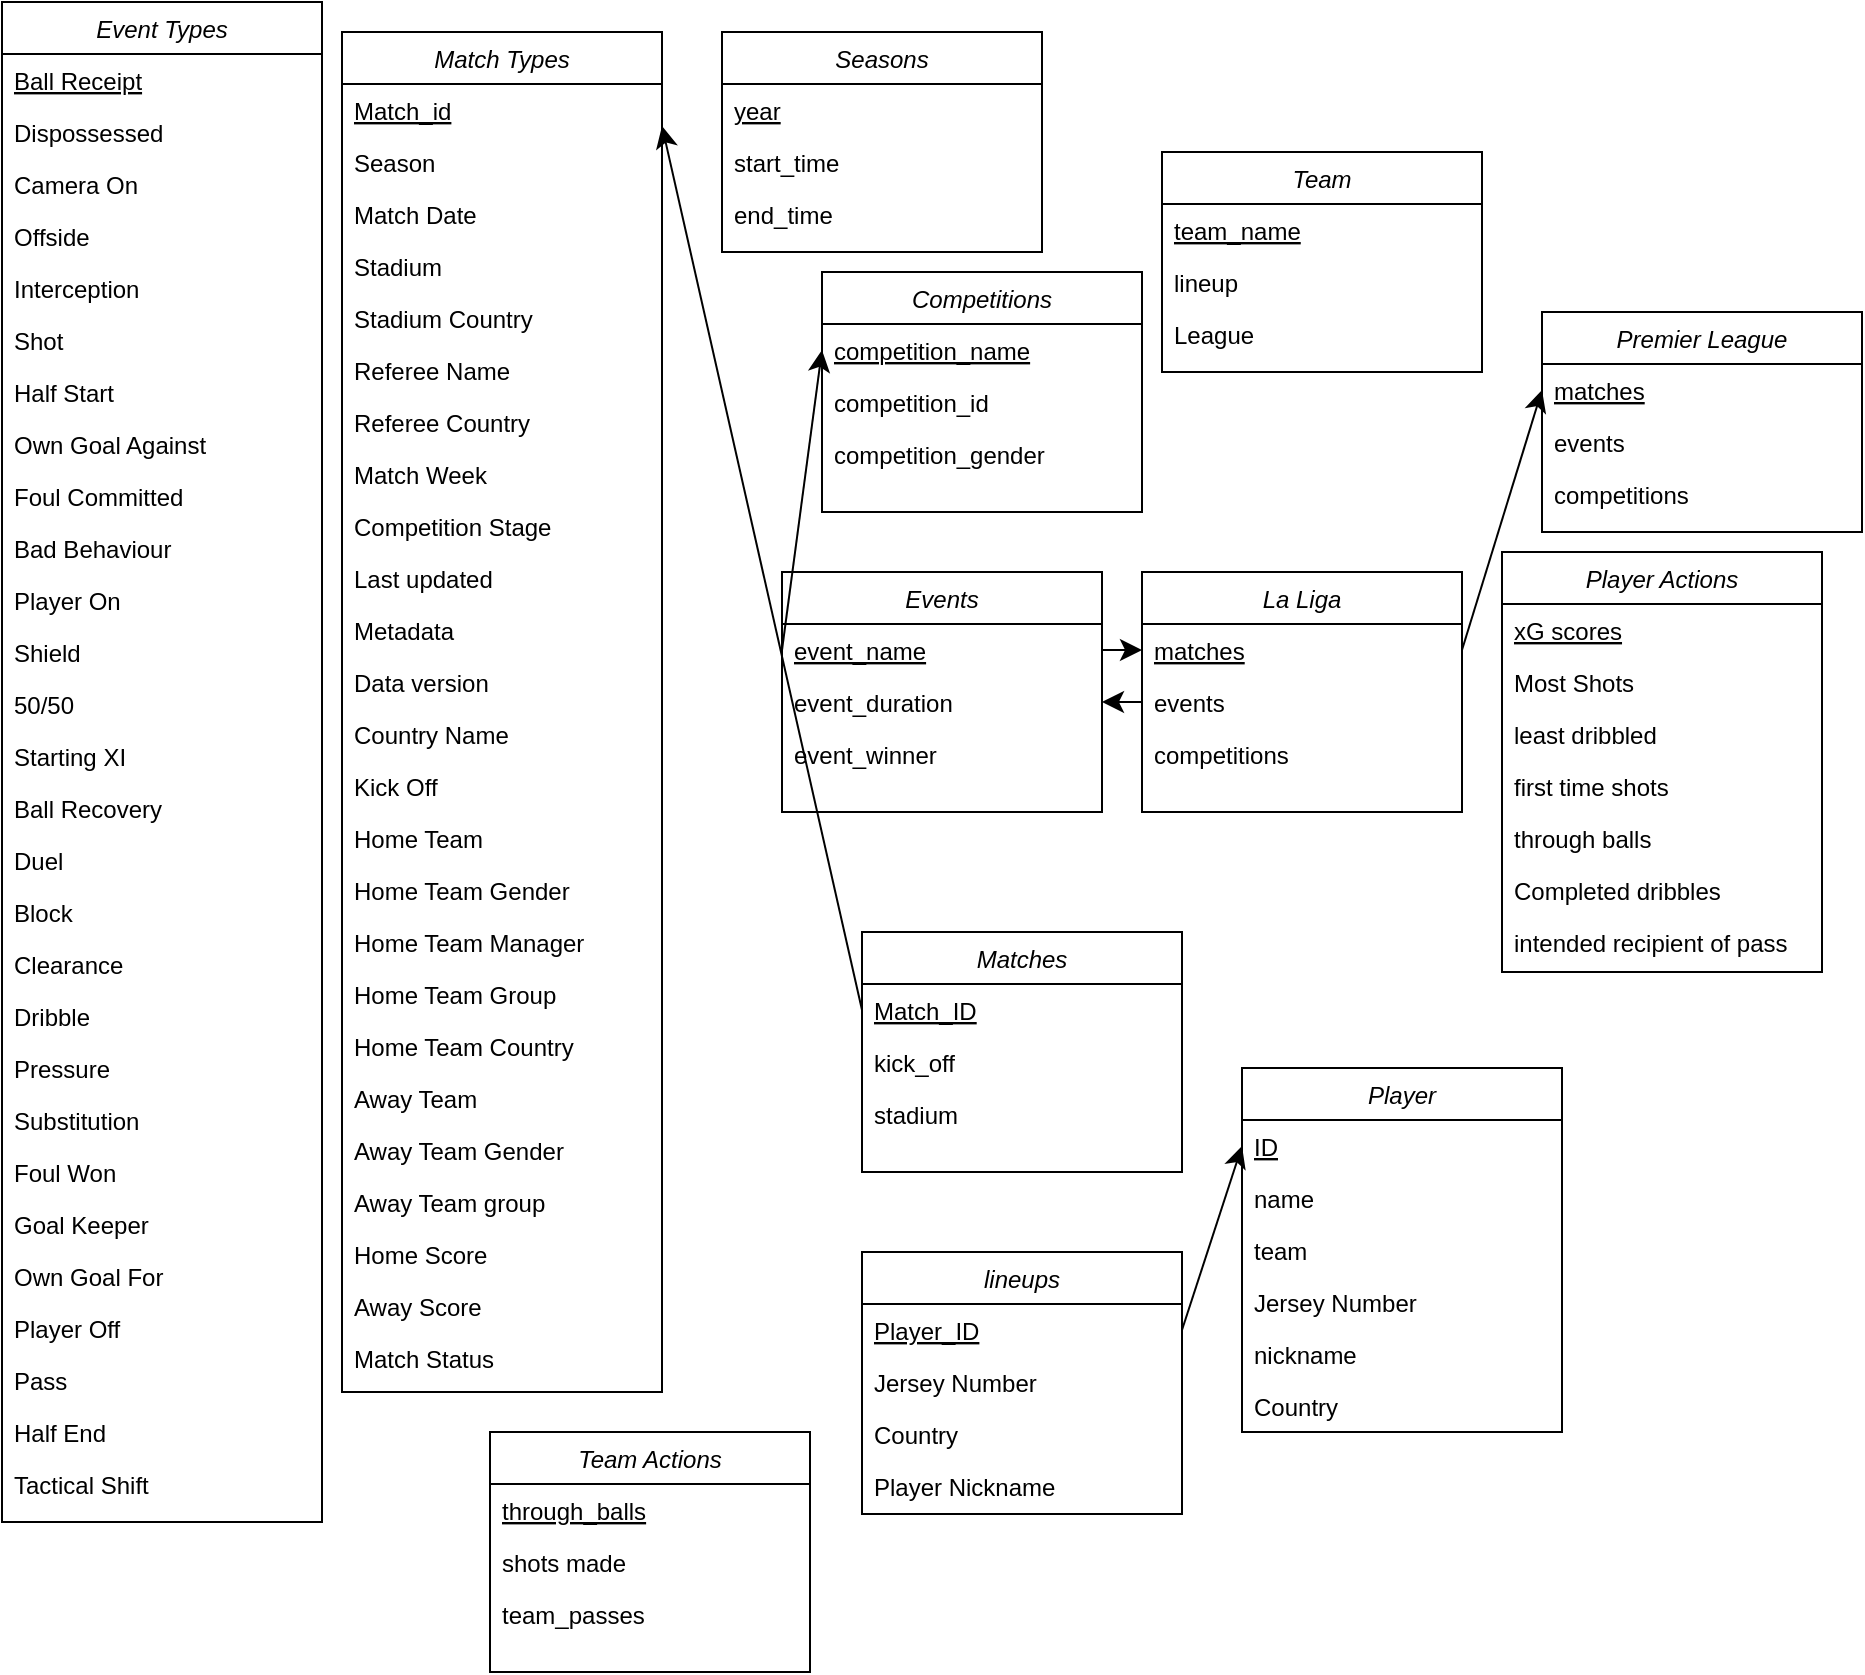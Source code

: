 <mxfile version="16.0.0" type="device"><diagram id="C5RBs43oDa-KdzZeNtuy" name="Page-1"><mxGraphModel dx="1342" dy="865" grid="1" gridSize="10" guides="1" tooltips="1" connect="1" arrows="1" fold="1" page="1" pageScale="1" pageWidth="827" pageHeight="1169" math="0" shadow="0"><root><mxCell id="WIyWlLk6GJQsqaUBKTNV-0"/><mxCell id="WIyWlLk6GJQsqaUBKTNV-1" parent="WIyWlLk6GJQsqaUBKTNV-0"/><mxCell id="zkfFHV4jXpPFQw0GAbJ--0" value="Player" style="swimlane;fontStyle=2;align=center;verticalAlign=top;childLayout=stackLayout;horizontal=1;startSize=26;horizontalStack=0;resizeParent=1;resizeLast=0;collapsible=1;marginBottom=0;rounded=0;shadow=0;strokeWidth=1;" parent="WIyWlLk6GJQsqaUBKTNV-1" vertex="1"><mxGeometry x="630" y="538" width="160" height="182" as="geometry"><mxRectangle x="230" y="140" width="160" height="26" as="alternateBounds"/></mxGeometry></mxCell><mxCell id="zkfFHV4jXpPFQw0GAbJ--2" value="ID" style="text;align=left;verticalAlign=top;spacingLeft=4;spacingRight=4;overflow=hidden;rotatable=0;points=[[0,0.5],[1,0.5]];portConstraint=eastwest;rounded=0;shadow=0;html=0;fontStyle=4" parent="zkfFHV4jXpPFQw0GAbJ--0" vertex="1"><mxGeometry y="26" width="160" height="26" as="geometry"/></mxCell><mxCell id="zkfFHV4jXpPFQw0GAbJ--3" value="name" style="text;align=left;verticalAlign=top;spacingLeft=4;spacingRight=4;overflow=hidden;rotatable=0;points=[[0,0.5],[1,0.5]];portConstraint=eastwest;rounded=0;shadow=0;html=0;" parent="zkfFHV4jXpPFQw0GAbJ--0" vertex="1"><mxGeometry y="52" width="160" height="26" as="geometry"/></mxCell><mxCell id="zkfFHV4jXpPFQw0GAbJ--5" value="team" style="text;align=left;verticalAlign=top;spacingLeft=4;spacingRight=4;overflow=hidden;rotatable=0;points=[[0,0.5],[1,0.5]];portConstraint=eastwest;" parent="zkfFHV4jXpPFQw0GAbJ--0" vertex="1"><mxGeometry y="78" width="160" height="26" as="geometry"/></mxCell><mxCell id="LX8ZGg4Tf2pWjOyv9BYd-11" value="Jersey Number" style="text;align=left;verticalAlign=top;spacingLeft=4;spacingRight=4;overflow=hidden;rotatable=0;points=[[0,0.5],[1,0.5]];portConstraint=eastwest;" parent="zkfFHV4jXpPFQw0GAbJ--0" vertex="1"><mxGeometry y="104" width="160" height="26" as="geometry"/></mxCell><mxCell id="LX8ZGg4Tf2pWjOyv9BYd-20" value="nickname" style="text;align=left;verticalAlign=top;spacingLeft=4;spacingRight=4;overflow=hidden;rotatable=0;points=[[0,0.5],[1,0.5]];portConstraint=eastwest;" parent="zkfFHV4jXpPFQw0GAbJ--0" vertex="1"><mxGeometry y="130" width="160" height="26" as="geometry"/></mxCell><mxCell id="LX8ZGg4Tf2pWjOyv9BYd-21" value="Country" style="text;align=left;verticalAlign=top;spacingLeft=4;spacingRight=4;overflow=hidden;rotatable=0;points=[[0,0.5],[1,0.5]];portConstraint=eastwest;" parent="zkfFHV4jXpPFQw0GAbJ--0" vertex="1"><mxGeometry y="156" width="160" height="26" as="geometry"/></mxCell><mxCell id="LX8ZGg4Tf2pWjOyv9BYd-22" value="Team" style="swimlane;fontStyle=2;align=center;verticalAlign=top;childLayout=stackLayout;horizontal=1;startSize=26;horizontalStack=0;resizeParent=1;resizeLast=0;collapsible=1;marginBottom=0;rounded=0;shadow=0;strokeWidth=1;" parent="WIyWlLk6GJQsqaUBKTNV-1" vertex="1"><mxGeometry x="590" y="80" width="160" height="110" as="geometry"><mxRectangle x="230" y="140" width="160" height="26" as="alternateBounds"/></mxGeometry></mxCell><mxCell id="LX8ZGg4Tf2pWjOyv9BYd-23" value="team_name" style="text;align=left;verticalAlign=top;spacingLeft=4;spacingRight=4;overflow=hidden;rotatable=0;points=[[0,0.5],[1,0.5]];portConstraint=eastwest;rounded=0;shadow=0;html=0;fontStyle=4" parent="LX8ZGg4Tf2pWjOyv9BYd-22" vertex="1"><mxGeometry y="26" width="160" height="26" as="geometry"/></mxCell><mxCell id="LX8ZGg4Tf2pWjOyv9BYd-25" value="lineup" style="text;align=left;verticalAlign=top;spacingLeft=4;spacingRight=4;overflow=hidden;rotatable=0;points=[[0,0.5],[1,0.5]];portConstraint=eastwest;" parent="LX8ZGg4Tf2pWjOyv9BYd-22" vertex="1"><mxGeometry y="52" width="160" height="26" as="geometry"/></mxCell><mxCell id="LX8ZGg4Tf2pWjOyv9BYd-26" value="League" style="text;align=left;verticalAlign=top;spacingLeft=4;spacingRight=4;overflow=hidden;rotatable=0;points=[[0,0.5],[1,0.5]];portConstraint=eastwest;" parent="LX8ZGg4Tf2pWjOyv9BYd-22" vertex="1"><mxGeometry y="78" width="160" height="26" as="geometry"/></mxCell><mxCell id="LX8ZGg4Tf2pWjOyv9BYd-29" value="La Liga" style="swimlane;fontStyle=2;align=center;verticalAlign=top;childLayout=stackLayout;horizontal=1;startSize=26;horizontalStack=0;resizeParent=1;resizeLast=0;collapsible=1;marginBottom=0;rounded=0;shadow=0;strokeWidth=1;" parent="WIyWlLk6GJQsqaUBKTNV-1" vertex="1"><mxGeometry x="580" y="290" width="160" height="120" as="geometry"><mxRectangle x="230" y="140" width="160" height="26" as="alternateBounds"/></mxGeometry></mxCell><mxCell id="LX8ZGg4Tf2pWjOyv9BYd-30" value="matches" style="text;align=left;verticalAlign=top;spacingLeft=4;spacingRight=4;overflow=hidden;rotatable=0;points=[[0,0.5],[1,0.5]];portConstraint=eastwest;rounded=0;shadow=0;html=0;fontStyle=4" parent="LX8ZGg4Tf2pWjOyv9BYd-29" vertex="1"><mxGeometry y="26" width="160" height="26" as="geometry"/></mxCell><mxCell id="LX8ZGg4Tf2pWjOyv9BYd-31" value="events" style="text;align=left;verticalAlign=top;spacingLeft=4;spacingRight=4;overflow=hidden;rotatable=0;points=[[0,0.5],[1,0.5]];portConstraint=eastwest;rounded=0;shadow=0;html=0;" parent="LX8ZGg4Tf2pWjOyv9BYd-29" vertex="1"><mxGeometry y="52" width="160" height="26" as="geometry"/></mxCell><mxCell id="LX8ZGg4Tf2pWjOyv9BYd-32" value="competitions" style="text;align=left;verticalAlign=top;spacingLeft=4;spacingRight=4;overflow=hidden;rotatable=0;points=[[0,0.5],[1,0.5]];portConstraint=eastwest;" parent="LX8ZGg4Tf2pWjOyv9BYd-29" vertex="1"><mxGeometry y="78" width="160" height="26" as="geometry"/></mxCell><mxCell id="LX8ZGg4Tf2pWjOyv9BYd-36" value="Premier League" style="swimlane;fontStyle=2;align=center;verticalAlign=top;childLayout=stackLayout;horizontal=1;startSize=26;horizontalStack=0;resizeParent=1;resizeLast=0;collapsible=1;marginBottom=0;rounded=0;shadow=0;strokeWidth=1;" parent="WIyWlLk6GJQsqaUBKTNV-1" vertex="1"><mxGeometry x="780" y="160" width="160" height="110" as="geometry"><mxRectangle x="230" y="140" width="160" height="26" as="alternateBounds"/></mxGeometry></mxCell><mxCell id="LX8ZGg4Tf2pWjOyv9BYd-37" value="matches" style="text;align=left;verticalAlign=top;spacingLeft=4;spacingRight=4;overflow=hidden;rotatable=0;points=[[0,0.5],[1,0.5]];portConstraint=eastwest;rounded=0;shadow=0;html=0;fontStyle=4" parent="LX8ZGg4Tf2pWjOyv9BYd-36" vertex="1"><mxGeometry y="26" width="160" height="26" as="geometry"/></mxCell><mxCell id="LX8ZGg4Tf2pWjOyv9BYd-38" value="events" style="text;align=left;verticalAlign=top;spacingLeft=4;spacingRight=4;overflow=hidden;rotatable=0;points=[[0,0.5],[1,0.5]];portConstraint=eastwest;rounded=0;shadow=0;html=0;" parent="LX8ZGg4Tf2pWjOyv9BYd-36" vertex="1"><mxGeometry y="52" width="160" height="26" as="geometry"/></mxCell><mxCell id="LX8ZGg4Tf2pWjOyv9BYd-39" value="competitions" style="text;align=left;verticalAlign=top;spacingLeft=4;spacingRight=4;overflow=hidden;rotatable=0;points=[[0,0.5],[1,0.5]];portConstraint=eastwest;" parent="LX8ZGg4Tf2pWjOyv9BYd-36" vertex="1"><mxGeometry y="78" width="160" height="26" as="geometry"/></mxCell><mxCell id="LX8ZGg4Tf2pWjOyv9BYd-40" value="Seasons" style="swimlane;fontStyle=2;align=center;verticalAlign=top;childLayout=stackLayout;horizontal=1;startSize=26;horizontalStack=0;resizeParent=1;resizeLast=0;collapsible=1;marginBottom=0;rounded=0;shadow=0;strokeWidth=1;" parent="WIyWlLk6GJQsqaUBKTNV-1" vertex="1"><mxGeometry x="370" y="20" width="160" height="110" as="geometry"><mxRectangle x="230" y="140" width="160" height="26" as="alternateBounds"/></mxGeometry></mxCell><mxCell id="LX8ZGg4Tf2pWjOyv9BYd-41" value="year" style="text;align=left;verticalAlign=top;spacingLeft=4;spacingRight=4;overflow=hidden;rotatable=0;points=[[0,0.5],[1,0.5]];portConstraint=eastwest;rounded=0;shadow=0;html=0;fontStyle=4" parent="LX8ZGg4Tf2pWjOyv9BYd-40" vertex="1"><mxGeometry y="26" width="160" height="26" as="geometry"/></mxCell><mxCell id="LX8ZGg4Tf2pWjOyv9BYd-43" value="start_time" style="text;align=left;verticalAlign=top;spacingLeft=4;spacingRight=4;overflow=hidden;rotatable=0;points=[[0,0.5],[1,0.5]];portConstraint=eastwest;" parent="LX8ZGg4Tf2pWjOyv9BYd-40" vertex="1"><mxGeometry y="52" width="160" height="26" as="geometry"/></mxCell><mxCell id="LX8ZGg4Tf2pWjOyv9BYd-44" value="end_time" style="text;align=left;verticalAlign=top;spacingLeft=4;spacingRight=4;overflow=hidden;rotatable=0;points=[[0,0.5],[1,0.5]];portConstraint=eastwest;" parent="LX8ZGg4Tf2pWjOyv9BYd-40" vertex="1"><mxGeometry y="78" width="160" height="26" as="geometry"/></mxCell><mxCell id="LX8ZGg4Tf2pWjOyv9BYd-46" value="Competitions" style="swimlane;fontStyle=2;align=center;verticalAlign=top;childLayout=stackLayout;horizontal=1;startSize=26;horizontalStack=0;resizeParent=1;resizeLast=0;collapsible=1;marginBottom=0;rounded=0;shadow=0;strokeWidth=1;" parent="WIyWlLk6GJQsqaUBKTNV-1" vertex="1"><mxGeometry x="420" y="140" width="160" height="120" as="geometry"><mxRectangle x="230" y="140" width="160" height="26" as="alternateBounds"/></mxGeometry></mxCell><mxCell id="LX8ZGg4Tf2pWjOyv9BYd-47" value="competition_name" style="text;align=left;verticalAlign=top;spacingLeft=4;spacingRight=4;overflow=hidden;rotatable=0;points=[[0,0.5],[1,0.5]];portConstraint=eastwest;rounded=0;shadow=0;html=0;fontStyle=4" parent="LX8ZGg4Tf2pWjOyv9BYd-46" vertex="1"><mxGeometry y="26" width="160" height="26" as="geometry"/></mxCell><mxCell id="LX8ZGg4Tf2pWjOyv9BYd-49" value="competition_id" style="text;align=left;verticalAlign=top;spacingLeft=4;spacingRight=4;overflow=hidden;rotatable=0;points=[[0,0.5],[1,0.5]];portConstraint=eastwest;" parent="LX8ZGg4Tf2pWjOyv9BYd-46" vertex="1"><mxGeometry y="52" width="160" height="26" as="geometry"/></mxCell><mxCell id="LX8ZGg4Tf2pWjOyv9BYd-50" value="competition_gender" style="text;align=left;verticalAlign=top;spacingLeft=4;spacingRight=4;overflow=hidden;rotatable=0;points=[[0,0.5],[1,0.5]];portConstraint=eastwest;" parent="LX8ZGg4Tf2pWjOyv9BYd-46" vertex="1"><mxGeometry y="78" width="160" height="26" as="geometry"/></mxCell><mxCell id="LX8ZGg4Tf2pWjOyv9BYd-51" value="Events" style="swimlane;fontStyle=2;align=center;verticalAlign=top;childLayout=stackLayout;horizontal=1;startSize=26;horizontalStack=0;resizeParent=1;resizeLast=0;collapsible=1;marginBottom=0;rounded=0;shadow=0;strokeWidth=1;" parent="WIyWlLk6GJQsqaUBKTNV-1" vertex="1"><mxGeometry x="400" y="290" width="160" height="120" as="geometry"><mxRectangle x="230" y="140" width="160" height="26" as="alternateBounds"/></mxGeometry></mxCell><mxCell id="LX8ZGg4Tf2pWjOyv9BYd-52" value="event_name" style="text;align=left;verticalAlign=top;spacingLeft=4;spacingRight=4;overflow=hidden;rotatable=0;points=[[0,0.5],[1,0.5]];portConstraint=eastwest;rounded=0;shadow=0;html=0;fontStyle=4" parent="LX8ZGg4Tf2pWjOyv9BYd-51" vertex="1"><mxGeometry y="26" width="160" height="26" as="geometry"/></mxCell><mxCell id="LX8ZGg4Tf2pWjOyv9BYd-53" value="event_duration" style="text;align=left;verticalAlign=top;spacingLeft=4;spacingRight=4;overflow=hidden;rotatable=0;points=[[0,0.5],[1,0.5]];portConstraint=eastwest;" parent="LX8ZGg4Tf2pWjOyv9BYd-51" vertex="1"><mxGeometry y="52" width="160" height="26" as="geometry"/></mxCell><mxCell id="LX8ZGg4Tf2pWjOyv9BYd-54" value="event_winner" style="text;align=left;verticalAlign=top;spacingLeft=4;spacingRight=4;overflow=hidden;rotatable=0;points=[[0,0.5],[1,0.5]];portConstraint=eastwest;" parent="LX8ZGg4Tf2pWjOyv9BYd-51" vertex="1"><mxGeometry y="78" width="160" height="26" as="geometry"/></mxCell><mxCell id="LX8ZGg4Tf2pWjOyv9BYd-56" value="Matches" style="swimlane;fontStyle=2;align=center;verticalAlign=top;childLayout=stackLayout;horizontal=1;startSize=26;horizontalStack=0;resizeParent=1;resizeLast=0;collapsible=1;marginBottom=0;rounded=0;shadow=0;strokeWidth=1;" parent="WIyWlLk6GJQsqaUBKTNV-1" vertex="1"><mxGeometry x="440" y="470" width="160" height="120" as="geometry"><mxRectangle x="230" y="140" width="160" height="26" as="alternateBounds"/></mxGeometry></mxCell><mxCell id="LX8ZGg4Tf2pWjOyv9BYd-57" value="Match_ID" style="text;align=left;verticalAlign=top;spacingLeft=4;spacingRight=4;overflow=hidden;rotatable=0;points=[[0,0.5],[1,0.5]];portConstraint=eastwest;rounded=0;shadow=0;html=0;fontStyle=4" parent="LX8ZGg4Tf2pWjOyv9BYd-56" vertex="1"><mxGeometry y="26" width="160" height="26" as="geometry"/></mxCell><mxCell id="LX8ZGg4Tf2pWjOyv9BYd-58" value="kick_off" style="text;align=left;verticalAlign=top;spacingLeft=4;spacingRight=4;overflow=hidden;rotatable=0;points=[[0,0.5],[1,0.5]];portConstraint=eastwest;" parent="LX8ZGg4Tf2pWjOyv9BYd-56" vertex="1"><mxGeometry y="52" width="160" height="26" as="geometry"/></mxCell><mxCell id="LX8ZGg4Tf2pWjOyv9BYd-59" value="stadium" style="text;align=left;verticalAlign=top;spacingLeft=4;spacingRight=4;overflow=hidden;rotatable=0;points=[[0,0.5],[1,0.5]];portConstraint=eastwest;" parent="LX8ZGg4Tf2pWjOyv9BYd-56" vertex="1"><mxGeometry y="78" width="160" height="26" as="geometry"/></mxCell><mxCell id="LX8ZGg4Tf2pWjOyv9BYd-61" value="Event Types" style="swimlane;fontStyle=2;align=center;verticalAlign=top;childLayout=stackLayout;horizontal=1;startSize=26;horizontalStack=0;resizeParent=1;resizeLast=0;collapsible=1;marginBottom=0;rounded=0;shadow=0;strokeWidth=1;" parent="WIyWlLk6GJQsqaUBKTNV-1" vertex="1"><mxGeometry x="10" y="5" width="160" height="760" as="geometry"><mxRectangle x="230" y="140" width="160" height="26" as="alternateBounds"/></mxGeometry></mxCell><mxCell id="LX8ZGg4Tf2pWjOyv9BYd-62" value="Ball Receipt" style="text;align=left;verticalAlign=top;spacingLeft=4;spacingRight=4;overflow=hidden;rotatable=0;points=[[0,0.5],[1,0.5]];portConstraint=eastwest;rounded=0;shadow=0;html=0;fontStyle=4" parent="LX8ZGg4Tf2pWjOyv9BYd-61" vertex="1"><mxGeometry y="26" width="160" height="26" as="geometry"/></mxCell><mxCell id="LX8ZGg4Tf2pWjOyv9BYd-63" value="Dispossessed" style="text;align=left;verticalAlign=top;spacingLeft=4;spacingRight=4;overflow=hidden;rotatable=0;points=[[0,0.5],[1,0.5]];portConstraint=eastwest;" parent="LX8ZGg4Tf2pWjOyv9BYd-61" vertex="1"><mxGeometry y="52" width="160" height="26" as="geometry"/></mxCell><mxCell id="LX8ZGg4Tf2pWjOyv9BYd-64" value="Camera On" style="text;align=left;verticalAlign=top;spacingLeft=4;spacingRight=4;overflow=hidden;rotatable=0;points=[[0,0.5],[1,0.5]];portConstraint=eastwest;" parent="LX8ZGg4Tf2pWjOyv9BYd-61" vertex="1"><mxGeometry y="78" width="160" height="26" as="geometry"/></mxCell><mxCell id="LX8ZGg4Tf2pWjOyv9BYd-69" value="Offside" style="text;align=left;verticalAlign=top;spacingLeft=4;spacingRight=4;overflow=hidden;rotatable=0;points=[[0,0.5],[1,0.5]];portConstraint=eastwest;" parent="LX8ZGg4Tf2pWjOyv9BYd-61" vertex="1"><mxGeometry y="104" width="160" height="26" as="geometry"/></mxCell><mxCell id="LX8ZGg4Tf2pWjOyv9BYd-70" value="Interception" style="text;align=left;verticalAlign=top;spacingLeft=4;spacingRight=4;overflow=hidden;rotatable=0;points=[[0,0.5],[1,0.5]];portConstraint=eastwest;" parent="LX8ZGg4Tf2pWjOyv9BYd-61" vertex="1"><mxGeometry y="130" width="160" height="26" as="geometry"/></mxCell><mxCell id="LX8ZGg4Tf2pWjOyv9BYd-71" value="Shot" style="text;align=left;verticalAlign=top;spacingLeft=4;spacingRight=4;overflow=hidden;rotatable=0;points=[[0,0.5],[1,0.5]];portConstraint=eastwest;" parent="LX8ZGg4Tf2pWjOyv9BYd-61" vertex="1"><mxGeometry y="156" width="160" height="26" as="geometry"/></mxCell><mxCell id="LX8ZGg4Tf2pWjOyv9BYd-72" value="Half Start" style="text;align=left;verticalAlign=top;spacingLeft=4;spacingRight=4;overflow=hidden;rotatable=0;points=[[0,0.5],[1,0.5]];portConstraint=eastwest;" parent="LX8ZGg4Tf2pWjOyv9BYd-61" vertex="1"><mxGeometry y="182" width="160" height="26" as="geometry"/></mxCell><mxCell id="LX8ZGg4Tf2pWjOyv9BYd-73" value="Own Goal Against" style="text;align=left;verticalAlign=top;spacingLeft=4;spacingRight=4;overflow=hidden;rotatable=0;points=[[0,0.5],[1,0.5]];portConstraint=eastwest;" parent="LX8ZGg4Tf2pWjOyv9BYd-61" vertex="1"><mxGeometry y="208" width="160" height="26" as="geometry"/></mxCell><mxCell id="LX8ZGg4Tf2pWjOyv9BYd-74" value="Foul Committed" style="text;align=left;verticalAlign=top;spacingLeft=4;spacingRight=4;overflow=hidden;rotatable=0;points=[[0,0.5],[1,0.5]];portConstraint=eastwest;" parent="LX8ZGg4Tf2pWjOyv9BYd-61" vertex="1"><mxGeometry y="234" width="160" height="26" as="geometry"/></mxCell><mxCell id="LX8ZGg4Tf2pWjOyv9BYd-75" value="Bad Behaviour" style="text;align=left;verticalAlign=top;spacingLeft=4;spacingRight=4;overflow=hidden;rotatable=0;points=[[0,0.5],[1,0.5]];portConstraint=eastwest;" parent="LX8ZGg4Tf2pWjOyv9BYd-61" vertex="1"><mxGeometry y="260" width="160" height="26" as="geometry"/></mxCell><mxCell id="LX8ZGg4Tf2pWjOyv9BYd-76" value="Player On" style="text;align=left;verticalAlign=top;spacingLeft=4;spacingRight=4;overflow=hidden;rotatable=0;points=[[0,0.5],[1,0.5]];portConstraint=eastwest;" parent="LX8ZGg4Tf2pWjOyv9BYd-61" vertex="1"><mxGeometry y="286" width="160" height="26" as="geometry"/></mxCell><mxCell id="LX8ZGg4Tf2pWjOyv9BYd-77" value="Shield" style="text;align=left;verticalAlign=top;spacingLeft=4;spacingRight=4;overflow=hidden;rotatable=0;points=[[0,0.5],[1,0.5]];portConstraint=eastwest;" parent="LX8ZGg4Tf2pWjOyv9BYd-61" vertex="1"><mxGeometry y="312" width="160" height="26" as="geometry"/></mxCell><mxCell id="LX8ZGg4Tf2pWjOyv9BYd-78" value="50/50" style="text;align=left;verticalAlign=top;spacingLeft=4;spacingRight=4;overflow=hidden;rotatable=0;points=[[0,0.5],[1,0.5]];portConstraint=eastwest;" parent="LX8ZGg4Tf2pWjOyv9BYd-61" vertex="1"><mxGeometry y="338" width="160" height="26" as="geometry"/></mxCell><mxCell id="LX8ZGg4Tf2pWjOyv9BYd-79" value="Starting XI" style="text;align=left;verticalAlign=top;spacingLeft=4;spacingRight=4;overflow=hidden;rotatable=0;points=[[0,0.5],[1,0.5]];portConstraint=eastwest;" parent="LX8ZGg4Tf2pWjOyv9BYd-61" vertex="1"><mxGeometry y="364" width="160" height="26" as="geometry"/></mxCell><mxCell id="LX8ZGg4Tf2pWjOyv9BYd-80" value="Ball Recovery" style="text;align=left;verticalAlign=top;spacingLeft=4;spacingRight=4;overflow=hidden;rotatable=0;points=[[0,0.5],[1,0.5]];portConstraint=eastwest;" parent="LX8ZGg4Tf2pWjOyv9BYd-61" vertex="1"><mxGeometry y="390" width="160" height="26" as="geometry"/></mxCell><mxCell id="LX8ZGg4Tf2pWjOyv9BYd-81" value="Duel" style="text;align=left;verticalAlign=top;spacingLeft=4;spacingRight=4;overflow=hidden;rotatable=0;points=[[0,0.5],[1,0.5]];portConstraint=eastwest;" parent="LX8ZGg4Tf2pWjOyv9BYd-61" vertex="1"><mxGeometry y="416" width="160" height="26" as="geometry"/></mxCell><mxCell id="LX8ZGg4Tf2pWjOyv9BYd-82" value="Block" style="text;align=left;verticalAlign=top;spacingLeft=4;spacingRight=4;overflow=hidden;rotatable=0;points=[[0,0.5],[1,0.5]];portConstraint=eastwest;" parent="LX8ZGg4Tf2pWjOyv9BYd-61" vertex="1"><mxGeometry y="442" width="160" height="26" as="geometry"/></mxCell><mxCell id="LX8ZGg4Tf2pWjOyv9BYd-83" value="Clearance" style="text;align=left;verticalAlign=top;spacingLeft=4;spacingRight=4;overflow=hidden;rotatable=0;points=[[0,0.5],[1,0.5]];portConstraint=eastwest;" parent="LX8ZGg4Tf2pWjOyv9BYd-61" vertex="1"><mxGeometry y="468" width="160" height="26" as="geometry"/></mxCell><mxCell id="LX8ZGg4Tf2pWjOyv9BYd-84" value="Dribble" style="text;align=left;verticalAlign=top;spacingLeft=4;spacingRight=4;overflow=hidden;rotatable=0;points=[[0,0.5],[1,0.5]];portConstraint=eastwest;" parent="LX8ZGg4Tf2pWjOyv9BYd-61" vertex="1"><mxGeometry y="494" width="160" height="26" as="geometry"/></mxCell><mxCell id="LX8ZGg4Tf2pWjOyv9BYd-85" value="Pressure" style="text;align=left;verticalAlign=top;spacingLeft=4;spacingRight=4;overflow=hidden;rotatable=0;points=[[0,0.5],[1,0.5]];portConstraint=eastwest;" parent="LX8ZGg4Tf2pWjOyv9BYd-61" vertex="1"><mxGeometry y="520" width="160" height="26" as="geometry"/></mxCell><mxCell id="LX8ZGg4Tf2pWjOyv9BYd-86" value="Substitution" style="text;align=left;verticalAlign=top;spacingLeft=4;spacingRight=4;overflow=hidden;rotatable=0;points=[[0,0.5],[1,0.5]];portConstraint=eastwest;" parent="LX8ZGg4Tf2pWjOyv9BYd-61" vertex="1"><mxGeometry y="546" width="160" height="26" as="geometry"/></mxCell><mxCell id="LX8ZGg4Tf2pWjOyv9BYd-87" value="Foul Won" style="text;align=left;verticalAlign=top;spacingLeft=4;spacingRight=4;overflow=hidden;rotatable=0;points=[[0,0.5],[1,0.5]];portConstraint=eastwest;" parent="LX8ZGg4Tf2pWjOyv9BYd-61" vertex="1"><mxGeometry y="572" width="160" height="26" as="geometry"/></mxCell><mxCell id="LX8ZGg4Tf2pWjOyv9BYd-88" value="Goal Keeper" style="text;align=left;verticalAlign=top;spacingLeft=4;spacingRight=4;overflow=hidden;rotatable=0;points=[[0,0.5],[1,0.5]];portConstraint=eastwest;" parent="LX8ZGg4Tf2pWjOyv9BYd-61" vertex="1"><mxGeometry y="598" width="160" height="26" as="geometry"/></mxCell><mxCell id="LX8ZGg4Tf2pWjOyv9BYd-89" value="Own Goal For" style="text;align=left;verticalAlign=top;spacingLeft=4;spacingRight=4;overflow=hidden;rotatable=0;points=[[0,0.5],[1,0.5]];portConstraint=eastwest;" parent="LX8ZGg4Tf2pWjOyv9BYd-61" vertex="1"><mxGeometry y="624" width="160" height="26" as="geometry"/></mxCell><mxCell id="LX8ZGg4Tf2pWjOyv9BYd-90" value="Player Off" style="text;align=left;verticalAlign=top;spacingLeft=4;spacingRight=4;overflow=hidden;rotatable=0;points=[[0,0.5],[1,0.5]];portConstraint=eastwest;" parent="LX8ZGg4Tf2pWjOyv9BYd-61" vertex="1"><mxGeometry y="650" width="160" height="26" as="geometry"/></mxCell><mxCell id="LX8ZGg4Tf2pWjOyv9BYd-91" value="Pass" style="text;align=left;verticalAlign=top;spacingLeft=4;spacingRight=4;overflow=hidden;rotatable=0;points=[[0,0.5],[1,0.5]];portConstraint=eastwest;" parent="LX8ZGg4Tf2pWjOyv9BYd-61" vertex="1"><mxGeometry y="676" width="160" height="26" as="geometry"/></mxCell><mxCell id="LX8ZGg4Tf2pWjOyv9BYd-92" value="Half End" style="text;align=left;verticalAlign=top;spacingLeft=4;spacingRight=4;overflow=hidden;rotatable=0;points=[[0,0.5],[1,0.5]];portConstraint=eastwest;" parent="LX8ZGg4Tf2pWjOyv9BYd-61" vertex="1"><mxGeometry y="702" width="160" height="26" as="geometry"/></mxCell><mxCell id="LX8ZGg4Tf2pWjOyv9BYd-93" value="Tactical Shift" style="text;align=left;verticalAlign=top;spacingLeft=4;spacingRight=4;overflow=hidden;rotatable=0;points=[[0,0.5],[1,0.5]];portConstraint=eastwest;" parent="LX8ZGg4Tf2pWjOyv9BYd-61" vertex="1"><mxGeometry y="728" width="160" height="26" as="geometry"/></mxCell><mxCell id="LX8ZGg4Tf2pWjOyv9BYd-94" value="Match Types" style="swimlane;fontStyle=2;align=center;verticalAlign=top;childLayout=stackLayout;horizontal=1;startSize=26;horizontalStack=0;resizeParent=1;resizeLast=0;collapsible=1;marginBottom=0;rounded=0;shadow=0;strokeWidth=1;" parent="WIyWlLk6GJQsqaUBKTNV-1" vertex="1"><mxGeometry x="180" y="20" width="160" height="680" as="geometry"><mxRectangle x="230" y="140" width="160" height="26" as="alternateBounds"/></mxGeometry></mxCell><mxCell id="LX8ZGg4Tf2pWjOyv9BYd-95" value="Match_id" style="text;align=left;verticalAlign=top;spacingLeft=4;spacingRight=4;overflow=hidden;rotatable=0;points=[[0,0.5],[1,0.5]];portConstraint=eastwest;rounded=0;shadow=0;html=0;fontStyle=4" parent="LX8ZGg4Tf2pWjOyv9BYd-94" vertex="1"><mxGeometry y="26" width="160" height="26" as="geometry"/></mxCell><mxCell id="LX8ZGg4Tf2pWjOyv9BYd-96" value="Season" style="text;align=left;verticalAlign=top;spacingLeft=4;spacingRight=4;overflow=hidden;rotatable=0;points=[[0,0.5],[1,0.5]];portConstraint=eastwest;" parent="LX8ZGg4Tf2pWjOyv9BYd-94" vertex="1"><mxGeometry y="52" width="160" height="26" as="geometry"/></mxCell><mxCell id="LX8ZGg4Tf2pWjOyv9BYd-97" value="Match Date" style="text;align=left;verticalAlign=top;spacingLeft=4;spacingRight=4;overflow=hidden;rotatable=0;points=[[0,0.5],[1,0.5]];portConstraint=eastwest;" parent="LX8ZGg4Tf2pWjOyv9BYd-94" vertex="1"><mxGeometry y="78" width="160" height="26" as="geometry"/></mxCell><mxCell id="LX8ZGg4Tf2pWjOyv9BYd-98" value="Stadium" style="text;align=left;verticalAlign=top;spacingLeft=4;spacingRight=4;overflow=hidden;rotatable=0;points=[[0,0.5],[1,0.5]];portConstraint=eastwest;" parent="LX8ZGg4Tf2pWjOyv9BYd-94" vertex="1"><mxGeometry y="104" width="160" height="26" as="geometry"/></mxCell><mxCell id="LX8ZGg4Tf2pWjOyv9BYd-99" value="Stadium Country" style="text;align=left;verticalAlign=top;spacingLeft=4;spacingRight=4;overflow=hidden;rotatable=0;points=[[0,0.5],[1,0.5]];portConstraint=eastwest;" parent="LX8ZGg4Tf2pWjOyv9BYd-94" vertex="1"><mxGeometry y="130" width="160" height="26" as="geometry"/></mxCell><mxCell id="LX8ZGg4Tf2pWjOyv9BYd-100" value="Referee Name" style="text;align=left;verticalAlign=top;spacingLeft=4;spacingRight=4;overflow=hidden;rotatable=0;points=[[0,0.5],[1,0.5]];portConstraint=eastwest;" parent="LX8ZGg4Tf2pWjOyv9BYd-94" vertex="1"><mxGeometry y="156" width="160" height="26" as="geometry"/></mxCell><mxCell id="LX8ZGg4Tf2pWjOyv9BYd-101" value="Referee Country" style="text;align=left;verticalAlign=top;spacingLeft=4;spacingRight=4;overflow=hidden;rotatable=0;points=[[0,0.5],[1,0.5]];portConstraint=eastwest;" parent="LX8ZGg4Tf2pWjOyv9BYd-94" vertex="1"><mxGeometry y="182" width="160" height="26" as="geometry"/></mxCell><mxCell id="LX8ZGg4Tf2pWjOyv9BYd-102" value="Match Week" style="text;align=left;verticalAlign=top;spacingLeft=4;spacingRight=4;overflow=hidden;rotatable=0;points=[[0,0.5],[1,0.5]];portConstraint=eastwest;" parent="LX8ZGg4Tf2pWjOyv9BYd-94" vertex="1"><mxGeometry y="208" width="160" height="26" as="geometry"/></mxCell><mxCell id="LX8ZGg4Tf2pWjOyv9BYd-103" value="Competition Stage" style="text;align=left;verticalAlign=top;spacingLeft=4;spacingRight=4;overflow=hidden;rotatable=0;points=[[0,0.5],[1,0.5]];portConstraint=eastwest;" parent="LX8ZGg4Tf2pWjOyv9BYd-94" vertex="1"><mxGeometry y="234" width="160" height="26" as="geometry"/></mxCell><mxCell id="LX8ZGg4Tf2pWjOyv9BYd-104" value="Last updated" style="text;align=left;verticalAlign=top;spacingLeft=4;spacingRight=4;overflow=hidden;rotatable=0;points=[[0,0.5],[1,0.5]];portConstraint=eastwest;" parent="LX8ZGg4Tf2pWjOyv9BYd-94" vertex="1"><mxGeometry y="260" width="160" height="26" as="geometry"/></mxCell><mxCell id="LX8ZGg4Tf2pWjOyv9BYd-105" value="Metadata" style="text;align=left;verticalAlign=top;spacingLeft=4;spacingRight=4;overflow=hidden;rotatable=0;points=[[0,0.5],[1,0.5]];portConstraint=eastwest;" parent="LX8ZGg4Tf2pWjOyv9BYd-94" vertex="1"><mxGeometry y="286" width="160" height="26" as="geometry"/></mxCell><mxCell id="LX8ZGg4Tf2pWjOyv9BYd-106" value="Data version" style="text;align=left;verticalAlign=top;spacingLeft=4;spacingRight=4;overflow=hidden;rotatable=0;points=[[0,0.5],[1,0.5]];portConstraint=eastwest;" parent="LX8ZGg4Tf2pWjOyv9BYd-94" vertex="1"><mxGeometry y="312" width="160" height="26" as="geometry"/></mxCell><mxCell id="LX8ZGg4Tf2pWjOyv9BYd-107" value="Country Name" style="text;align=left;verticalAlign=top;spacingLeft=4;spacingRight=4;overflow=hidden;rotatable=0;points=[[0,0.5],[1,0.5]];portConstraint=eastwest;" parent="LX8ZGg4Tf2pWjOyv9BYd-94" vertex="1"><mxGeometry y="338" width="160" height="26" as="geometry"/></mxCell><mxCell id="LX8ZGg4Tf2pWjOyv9BYd-108" value="Kick Off" style="text;align=left;verticalAlign=top;spacingLeft=4;spacingRight=4;overflow=hidden;rotatable=0;points=[[0,0.5],[1,0.5]];portConstraint=eastwest;" parent="LX8ZGg4Tf2pWjOyv9BYd-94" vertex="1"><mxGeometry y="364" width="160" height="26" as="geometry"/></mxCell><mxCell id="LX8ZGg4Tf2pWjOyv9BYd-109" value="Home Team" style="text;align=left;verticalAlign=top;spacingLeft=4;spacingRight=4;overflow=hidden;rotatable=0;points=[[0,0.5],[1,0.5]];portConstraint=eastwest;" parent="LX8ZGg4Tf2pWjOyv9BYd-94" vertex="1"><mxGeometry y="390" width="160" height="26" as="geometry"/></mxCell><mxCell id="LX8ZGg4Tf2pWjOyv9BYd-110" value="Home Team Gender" style="text;align=left;verticalAlign=top;spacingLeft=4;spacingRight=4;overflow=hidden;rotatable=0;points=[[0,0.5],[1,0.5]];portConstraint=eastwest;" parent="LX8ZGg4Tf2pWjOyv9BYd-94" vertex="1"><mxGeometry y="416" width="160" height="26" as="geometry"/></mxCell><mxCell id="LX8ZGg4Tf2pWjOyv9BYd-111" value="Home Team Manager" style="text;align=left;verticalAlign=top;spacingLeft=4;spacingRight=4;overflow=hidden;rotatable=0;points=[[0,0.5],[1,0.5]];portConstraint=eastwest;" parent="LX8ZGg4Tf2pWjOyv9BYd-94" vertex="1"><mxGeometry y="442" width="160" height="26" as="geometry"/></mxCell><mxCell id="LX8ZGg4Tf2pWjOyv9BYd-112" value="Home Team Group" style="text;align=left;verticalAlign=top;spacingLeft=4;spacingRight=4;overflow=hidden;rotatable=0;points=[[0,0.5],[1,0.5]];portConstraint=eastwest;" parent="LX8ZGg4Tf2pWjOyv9BYd-94" vertex="1"><mxGeometry y="468" width="160" height="26" as="geometry"/></mxCell><mxCell id="LX8ZGg4Tf2pWjOyv9BYd-113" value="Home Team Country" style="text;align=left;verticalAlign=top;spacingLeft=4;spacingRight=4;overflow=hidden;rotatable=0;points=[[0,0.5],[1,0.5]];portConstraint=eastwest;" parent="LX8ZGg4Tf2pWjOyv9BYd-94" vertex="1"><mxGeometry y="494" width="160" height="26" as="geometry"/></mxCell><mxCell id="LX8ZGg4Tf2pWjOyv9BYd-114" value="Away Team" style="text;align=left;verticalAlign=top;spacingLeft=4;spacingRight=4;overflow=hidden;rotatable=0;points=[[0,0.5],[1,0.5]];portConstraint=eastwest;" parent="LX8ZGg4Tf2pWjOyv9BYd-94" vertex="1"><mxGeometry y="520" width="160" height="26" as="geometry"/></mxCell><mxCell id="LX8ZGg4Tf2pWjOyv9BYd-115" value="Away Team Gender" style="text;align=left;verticalAlign=top;spacingLeft=4;spacingRight=4;overflow=hidden;rotatable=0;points=[[0,0.5],[1,0.5]];portConstraint=eastwest;" parent="LX8ZGg4Tf2pWjOyv9BYd-94" vertex="1"><mxGeometry y="546" width="160" height="26" as="geometry"/></mxCell><mxCell id="LX8ZGg4Tf2pWjOyv9BYd-116" value="Away Team group" style="text;align=left;verticalAlign=top;spacingLeft=4;spacingRight=4;overflow=hidden;rotatable=0;points=[[0,0.5],[1,0.5]];portConstraint=eastwest;" parent="LX8ZGg4Tf2pWjOyv9BYd-94" vertex="1"><mxGeometry y="572" width="160" height="26" as="geometry"/></mxCell><mxCell id="LX8ZGg4Tf2pWjOyv9BYd-117" value="Home Score" style="text;align=left;verticalAlign=top;spacingLeft=4;spacingRight=4;overflow=hidden;rotatable=0;points=[[0,0.5],[1,0.5]];portConstraint=eastwest;" parent="LX8ZGg4Tf2pWjOyv9BYd-94" vertex="1"><mxGeometry y="598" width="160" height="26" as="geometry"/></mxCell><mxCell id="LX8ZGg4Tf2pWjOyv9BYd-118" value="Away Score" style="text;align=left;verticalAlign=top;spacingLeft=4;spacingRight=4;overflow=hidden;rotatable=0;points=[[0,0.5],[1,0.5]];portConstraint=eastwest;" parent="LX8ZGg4Tf2pWjOyv9BYd-94" vertex="1"><mxGeometry y="624" width="160" height="26" as="geometry"/></mxCell><mxCell id="LX8ZGg4Tf2pWjOyv9BYd-119" value="Match Status" style="text;align=left;verticalAlign=top;spacingLeft=4;spacingRight=4;overflow=hidden;rotatable=0;points=[[0,0.5],[1,0.5]];portConstraint=eastwest;" parent="LX8ZGg4Tf2pWjOyv9BYd-94" vertex="1"><mxGeometry y="650" width="160" height="26" as="geometry"/></mxCell><mxCell id="LX8ZGg4Tf2pWjOyv9BYd-123" value="lineups" style="swimlane;fontStyle=2;align=center;verticalAlign=top;childLayout=stackLayout;horizontal=1;startSize=26;horizontalStack=0;resizeParent=1;resizeLast=0;collapsible=1;marginBottom=0;rounded=0;shadow=0;strokeWidth=1;" parent="WIyWlLk6GJQsqaUBKTNV-1" vertex="1"><mxGeometry x="440" y="630" width="160" height="131" as="geometry"><mxRectangle x="230" y="140" width="160" height="26" as="alternateBounds"/></mxGeometry></mxCell><mxCell id="LX8ZGg4Tf2pWjOyv9BYd-124" value="Player_ID" style="text;align=left;verticalAlign=top;spacingLeft=4;spacingRight=4;overflow=hidden;rotatable=0;points=[[0,0.5],[1,0.5]];portConstraint=eastwest;rounded=0;shadow=0;html=0;fontStyle=4" parent="LX8ZGg4Tf2pWjOyv9BYd-123" vertex="1"><mxGeometry y="26" width="160" height="26" as="geometry"/></mxCell><mxCell id="LX8ZGg4Tf2pWjOyv9BYd-125" value="Jersey Number" style="text;align=left;verticalAlign=top;spacingLeft=4;spacingRight=4;overflow=hidden;rotatable=0;points=[[0,0.5],[1,0.5]];portConstraint=eastwest;rounded=0;shadow=0;html=0;" parent="LX8ZGg4Tf2pWjOyv9BYd-123" vertex="1"><mxGeometry y="52" width="160" height="26" as="geometry"/></mxCell><mxCell id="LX8ZGg4Tf2pWjOyv9BYd-126" value="Country" style="text;align=left;verticalAlign=top;spacingLeft=4;spacingRight=4;overflow=hidden;rotatable=0;points=[[0,0.5],[1,0.5]];portConstraint=eastwest;" parent="LX8ZGg4Tf2pWjOyv9BYd-123" vertex="1"><mxGeometry y="78" width="160" height="26" as="geometry"/></mxCell><mxCell id="LX8ZGg4Tf2pWjOyv9BYd-127" value="Player Nickname" style="text;align=left;verticalAlign=top;spacingLeft=4;spacingRight=4;overflow=hidden;rotatable=0;points=[[0,0.5],[1,0.5]];portConstraint=eastwest;" parent="LX8ZGg4Tf2pWjOyv9BYd-123" vertex="1"><mxGeometry y="104" width="160" height="26" as="geometry"/></mxCell><mxCell id="LX8ZGg4Tf2pWjOyv9BYd-130" value="Player Actions" style="swimlane;fontStyle=2;align=center;verticalAlign=top;childLayout=stackLayout;horizontal=1;startSize=26;horizontalStack=0;resizeParent=1;resizeLast=0;collapsible=1;marginBottom=0;rounded=0;shadow=0;strokeWidth=1;" parent="WIyWlLk6GJQsqaUBKTNV-1" vertex="1"><mxGeometry x="760" y="280" width="160" height="210" as="geometry"><mxRectangle x="230" y="140" width="160" height="26" as="alternateBounds"/></mxGeometry></mxCell><mxCell id="LX8ZGg4Tf2pWjOyv9BYd-131" value="xG scores" style="text;align=left;verticalAlign=top;spacingLeft=4;spacingRight=4;overflow=hidden;rotatable=0;points=[[0,0.5],[1,0.5]];portConstraint=eastwest;rounded=0;shadow=0;html=0;fontStyle=4" parent="LX8ZGg4Tf2pWjOyv9BYd-130" vertex="1"><mxGeometry y="26" width="160" height="26" as="geometry"/></mxCell><mxCell id="LX8ZGg4Tf2pWjOyv9BYd-132" value="Most Shots" style="text;align=left;verticalAlign=top;spacingLeft=4;spacingRight=4;overflow=hidden;rotatable=0;points=[[0,0.5],[1,0.5]];portConstraint=eastwest;" parent="LX8ZGg4Tf2pWjOyv9BYd-130" vertex="1"><mxGeometry y="52" width="160" height="26" as="geometry"/></mxCell><mxCell id="LX8ZGg4Tf2pWjOyv9BYd-133" value="least dribbled" style="text;align=left;verticalAlign=top;spacingLeft=4;spacingRight=4;overflow=hidden;rotatable=0;points=[[0,0.5],[1,0.5]];portConstraint=eastwest;" parent="LX8ZGg4Tf2pWjOyv9BYd-130" vertex="1"><mxGeometry y="78" width="160" height="26" as="geometry"/></mxCell><mxCell id="LX8ZGg4Tf2pWjOyv9BYd-134" value="first time shots" style="text;align=left;verticalAlign=top;spacingLeft=4;spacingRight=4;overflow=hidden;rotatable=0;points=[[0,0.5],[1,0.5]];portConstraint=eastwest;" parent="LX8ZGg4Tf2pWjOyv9BYd-130" vertex="1"><mxGeometry y="104" width="160" height="26" as="geometry"/></mxCell><mxCell id="LX8ZGg4Tf2pWjOyv9BYd-135" value="through balls" style="text;align=left;verticalAlign=top;spacingLeft=4;spacingRight=4;overflow=hidden;rotatable=0;points=[[0,0.5],[1,0.5]];portConstraint=eastwest;" parent="LX8ZGg4Tf2pWjOyv9BYd-130" vertex="1"><mxGeometry y="130" width="160" height="26" as="geometry"/></mxCell><mxCell id="LX8ZGg4Tf2pWjOyv9BYd-136" value="Completed dribbles" style="text;align=left;verticalAlign=top;spacingLeft=4;spacingRight=4;overflow=hidden;rotatable=0;points=[[0,0.5],[1,0.5]];portConstraint=eastwest;" parent="LX8ZGg4Tf2pWjOyv9BYd-130" vertex="1"><mxGeometry y="156" width="160" height="26" as="geometry"/></mxCell><mxCell id="LX8ZGg4Tf2pWjOyv9BYd-137" value="intended recipient of pass" style="text;align=left;verticalAlign=top;spacingLeft=4;spacingRight=4;overflow=hidden;rotatable=0;points=[[0,0.5],[1,0.5]];portConstraint=eastwest;" parent="LX8ZGg4Tf2pWjOyv9BYd-130" vertex="1"><mxGeometry y="182" width="160" height="26" as="geometry"/></mxCell><mxCell id="LX8ZGg4Tf2pWjOyv9BYd-139" value="Team Actions" style="swimlane;fontStyle=2;align=center;verticalAlign=top;childLayout=stackLayout;horizontal=1;startSize=26;horizontalStack=0;resizeParent=1;resizeLast=0;collapsible=1;marginBottom=0;rounded=0;shadow=0;strokeWidth=1;" parent="WIyWlLk6GJQsqaUBKTNV-1" vertex="1"><mxGeometry x="254" y="720" width="160" height="120" as="geometry"><mxRectangle x="230" y="140" width="160" height="26" as="alternateBounds"/></mxGeometry></mxCell><mxCell id="LX8ZGg4Tf2pWjOyv9BYd-140" value="through_balls" style="text;align=left;verticalAlign=top;spacingLeft=4;spacingRight=4;overflow=hidden;rotatable=0;points=[[0,0.5],[1,0.5]];portConstraint=eastwest;rounded=0;shadow=0;html=0;fontStyle=4" parent="LX8ZGg4Tf2pWjOyv9BYd-139" vertex="1"><mxGeometry y="26" width="160" height="26" as="geometry"/></mxCell><mxCell id="LX8ZGg4Tf2pWjOyv9BYd-141" value="shots made" style="text;align=left;verticalAlign=top;spacingLeft=4;spacingRight=4;overflow=hidden;rotatable=0;points=[[0,0.5],[1,0.5]];portConstraint=eastwest;" parent="LX8ZGg4Tf2pWjOyv9BYd-139" vertex="1"><mxGeometry y="52" width="160" height="26" as="geometry"/></mxCell><mxCell id="LX8ZGg4Tf2pWjOyv9BYd-142" value="team_passes" style="text;align=left;verticalAlign=top;spacingLeft=4;spacingRight=4;overflow=hidden;rotatable=0;points=[[0,0.5],[1,0.5]];portConstraint=eastwest;" parent="LX8ZGg4Tf2pWjOyv9BYd-139" vertex="1"><mxGeometry y="78" width="160" height="26" as="geometry"/></mxCell><mxCell id="LX8ZGg4Tf2pWjOyv9BYd-143" style="edgeStyle=none;curved=1;rounded=0;orthogonalLoop=1;jettySize=auto;html=1;exitX=1;exitY=0.5;exitDx=0;exitDy=0;fontSize=12;startSize=8;endSize=8;entryX=0;entryY=0.5;entryDx=0;entryDy=0;" parent="WIyWlLk6GJQsqaUBKTNV-1" source="LX8ZGg4Tf2pWjOyv9BYd-30" target="LX8ZGg4Tf2pWjOyv9BYd-37" edge="1"><mxGeometry relative="1" as="geometry"><mxPoint x="780" y="280" as="targetPoint"/></mxGeometry></mxCell><mxCell id="LX8ZGg4Tf2pWjOyv9BYd-144" style="edgeStyle=none;curved=1;rounded=0;orthogonalLoop=1;jettySize=auto;html=1;exitX=0;exitY=0.5;exitDx=0;exitDy=0;entryX=1;entryY=0.808;entryDx=0;entryDy=0;entryPerimeter=0;fontSize=12;startSize=8;endSize=8;" parent="WIyWlLk6GJQsqaUBKTNV-1" source="LX8ZGg4Tf2pWjOyv9BYd-57" target="LX8ZGg4Tf2pWjOyv9BYd-95" edge="1"><mxGeometry relative="1" as="geometry"/></mxCell><mxCell id="LX8ZGg4Tf2pWjOyv9BYd-145" style="edgeStyle=none;curved=1;rounded=0;orthogonalLoop=1;jettySize=auto;html=1;exitX=1;exitY=0.5;exitDx=0;exitDy=0;entryX=0;entryY=0.5;entryDx=0;entryDy=0;fontSize=12;startSize=8;endSize=8;" parent="WIyWlLk6GJQsqaUBKTNV-1" source="LX8ZGg4Tf2pWjOyv9BYd-124" target="zkfFHV4jXpPFQw0GAbJ--2" edge="1"><mxGeometry relative="1" as="geometry"/></mxCell><mxCell id="LX8ZGg4Tf2pWjOyv9BYd-146" style="edgeStyle=none;curved=1;rounded=0;orthogonalLoop=1;jettySize=auto;html=1;exitX=1;exitY=0.5;exitDx=0;exitDy=0;entryX=0;entryY=0.5;entryDx=0;entryDy=0;fontSize=12;startSize=8;endSize=8;" parent="WIyWlLk6GJQsqaUBKTNV-1" source="LX8ZGg4Tf2pWjOyv9BYd-52" target="LX8ZGg4Tf2pWjOyv9BYd-30" edge="1"><mxGeometry relative="1" as="geometry"/></mxCell><mxCell id="LX8ZGg4Tf2pWjOyv9BYd-147" style="edgeStyle=none;curved=1;rounded=0;orthogonalLoop=1;jettySize=auto;html=1;exitX=0;exitY=0.5;exitDx=0;exitDy=0;entryX=1;entryY=0.5;entryDx=0;entryDy=0;fontSize=12;startSize=8;endSize=8;" parent="WIyWlLk6GJQsqaUBKTNV-1" source="LX8ZGg4Tf2pWjOyv9BYd-31" target="LX8ZGg4Tf2pWjOyv9BYd-53" edge="1"><mxGeometry relative="1" as="geometry"/></mxCell><mxCell id="LX8ZGg4Tf2pWjOyv9BYd-149" style="edgeStyle=none;curved=1;rounded=0;orthogonalLoop=1;jettySize=auto;html=1;exitX=0;exitY=0.5;exitDx=0;exitDy=0;entryX=0;entryY=0.5;entryDx=0;entryDy=0;fontSize=12;startSize=8;endSize=8;" parent="WIyWlLk6GJQsqaUBKTNV-1" source="LX8ZGg4Tf2pWjOyv9BYd-52" target="LX8ZGg4Tf2pWjOyv9BYd-47" edge="1"><mxGeometry relative="1" as="geometry"/></mxCell></root></mxGraphModel></diagram></mxfile>